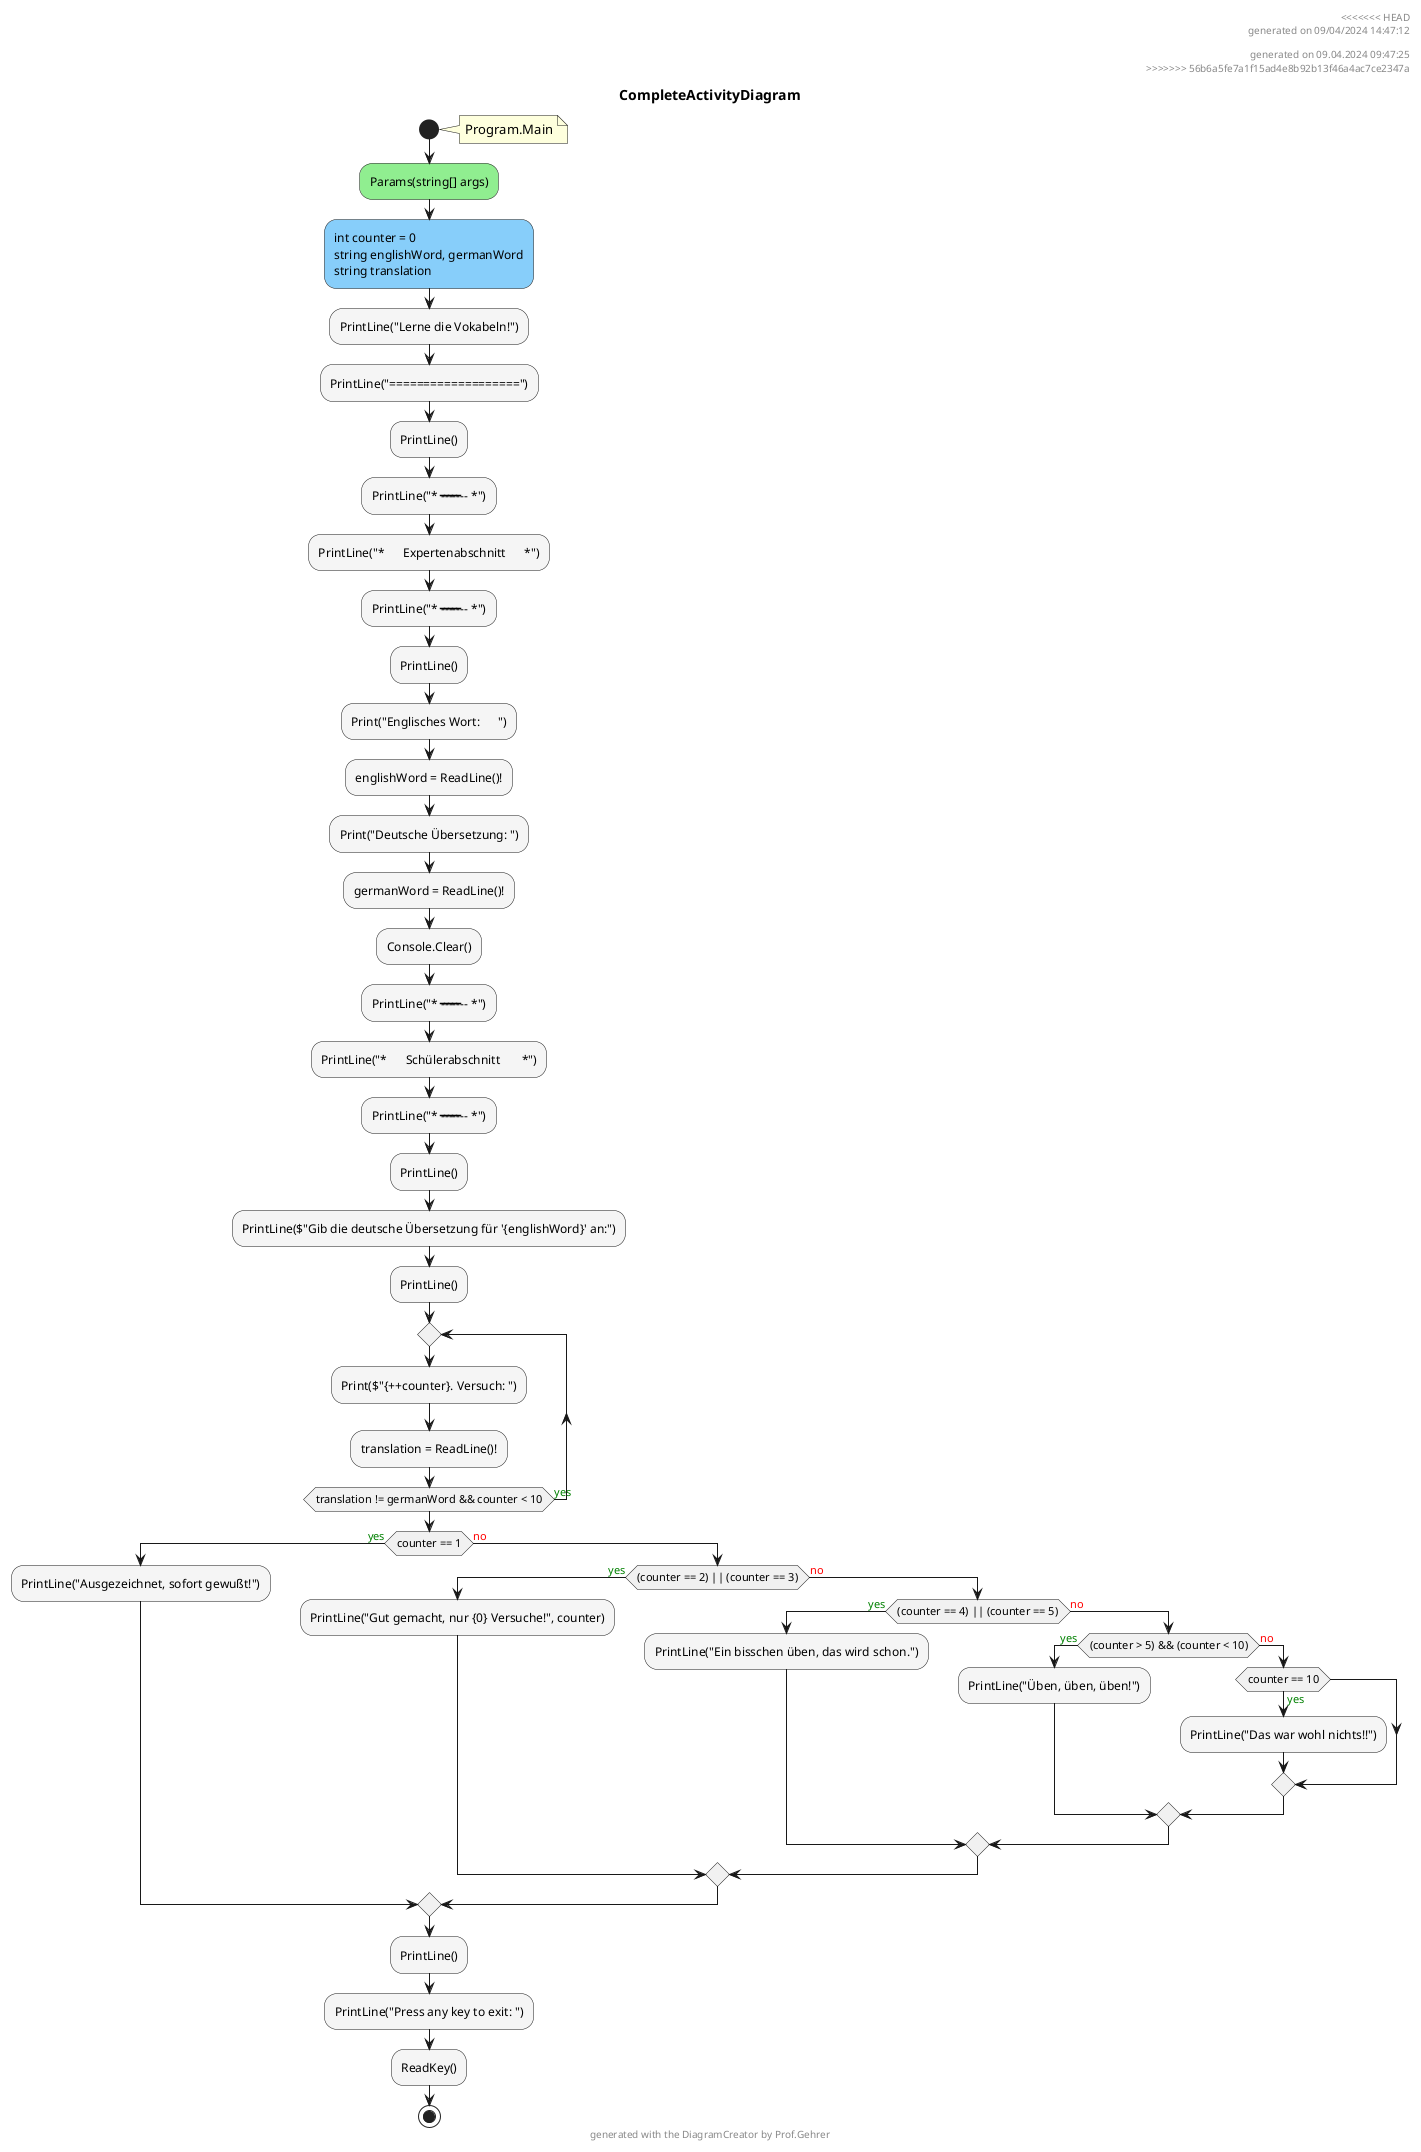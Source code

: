 @startuml CompleteActivityDiagram
header
<<<<<<< HEAD
generated on 09/04/2024 14:47:12
=======
generated on 09.04.2024 09:47:25
>>>>>>> 56b6a5fe7a1f15ad4e8b92b13f46a4ac7ce2347a
end header
title CompleteActivityDiagram
start
note right:  Program.Main
#LightGreen:Params(string[] args);
#LightSkyBlue:int counter = 0\nstring englishWord, germanWord\nstring translation;
#WhiteSmoke:PrintLine("Lerne die Vokabeln!");
#WhiteSmoke:PrintLine("===================");
#WhiteSmoke:PrintLine();
#WhiteSmoke:PrintLine("* --------------------------- *");
#WhiteSmoke:PrintLine("*      Expertenabschnitt      *");
#WhiteSmoke:PrintLine("* --------------------------- *");
#WhiteSmoke:PrintLine();
#WhiteSmoke:Print("Englisches Wort:      ");
#WhiteSmoke:englishWord = ReadLine()!;
#WhiteSmoke:Print("Deutsche Übersetzung: ");
#WhiteSmoke:germanWord = ReadLine()!;
#WhiteSmoke:Console.Clear();
#WhiteSmoke:PrintLine("* --------------------------- *");
#WhiteSmoke:PrintLine("*      Schülerabschnitt       *");
#WhiteSmoke:PrintLine("* --------------------------- *");
#WhiteSmoke:PrintLine();
#WhiteSmoke:PrintLine($"Gib die deutsche Übersetzung für '{englishWord}' an:");
#WhiteSmoke:PrintLine();
repeat
        #WhiteSmoke:Print($"{++counter}. Versuch: ");
        #WhiteSmoke:translation = ReadLine()!;
repeat while (translation != germanWord && counter < 10) is (<color:green>yes)
if (counter == 1) then (<color:green>yes)
        #WhiteSmoke:PrintLine("Ausgezeichnet, sofort gewußt!");
    else (<color:red>no)
        if ((counter == 2) || (counter == 3)) then (<color:green>yes)
                #WhiteSmoke:PrintLine("Gut gemacht, nur {0} Versuche!", counter);
            else (<color:red>no)
                if ((counter == 4) || (counter == 5)) then (<color:green>yes)
                        #WhiteSmoke:PrintLine("Ein bisschen üben, das wird schon.");
                    else (<color:red>no)
                        if ((counter > 5) && (counter < 10)) then (<color:green>yes)
                                #WhiteSmoke:PrintLine("Üben, üben, üben!");
                            else (<color:red>no)
                                if (counter == 10) then (<color:green>yes)
                                        #WhiteSmoke:PrintLine("Das war wohl nichts!!");
                                endif
                        endif
                endif
        endif
endif
#WhiteSmoke:PrintLine();
#WhiteSmoke:PrintLine("Press any key to exit: ");
#WhiteSmoke:ReadKey();
stop
footer
generated with the DiagramCreator by Prof.Gehrer
end footer
@enduml
